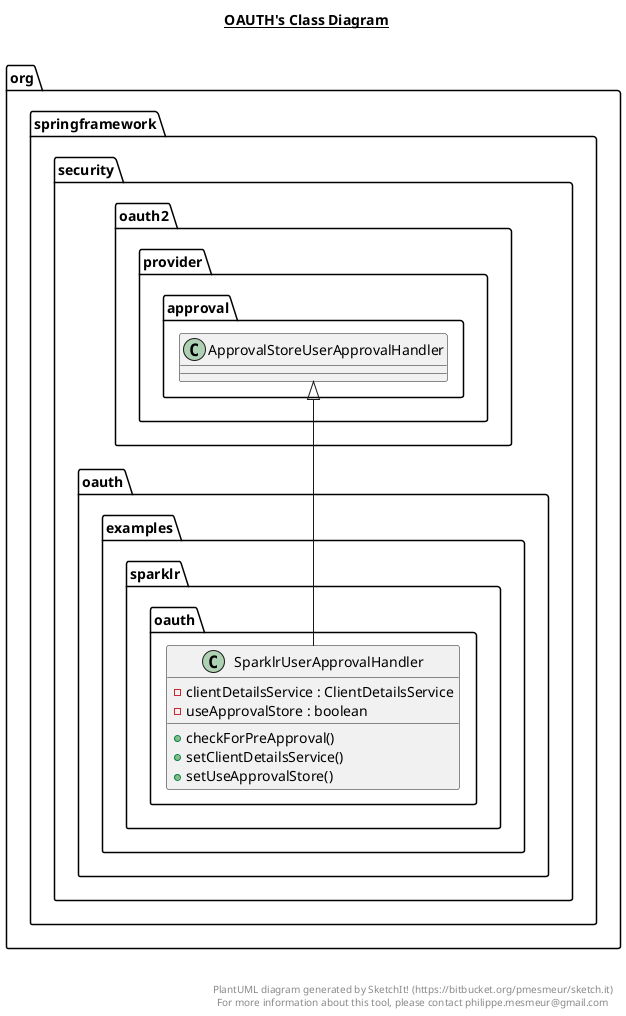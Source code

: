 @startuml

title __OAUTH's Class Diagram__\n

  namespace org.springframework.security.oauth.examples.sparklr {
    namespace oauth {
      class org.springframework.security.oauth.examples.sparklr.oauth.SparklrUserApprovalHandler {
          - clientDetailsService : ClientDetailsService
          - useApprovalStore : boolean
          + checkForPreApproval()
          + setClientDetailsService()
          + setUseApprovalStore()
      }
    }
  }
  

  org.springframework.security.oauth.examples.sparklr.oauth.SparklrUserApprovalHandler -up-|> org.springframework.security.oauth2.provider.approval.ApprovalStoreUserApprovalHandler


right footer


PlantUML diagram generated by SketchIt! (https://bitbucket.org/pmesmeur/sketch.it)
For more information about this tool, please contact philippe.mesmeur@gmail.com
endfooter

@enduml

